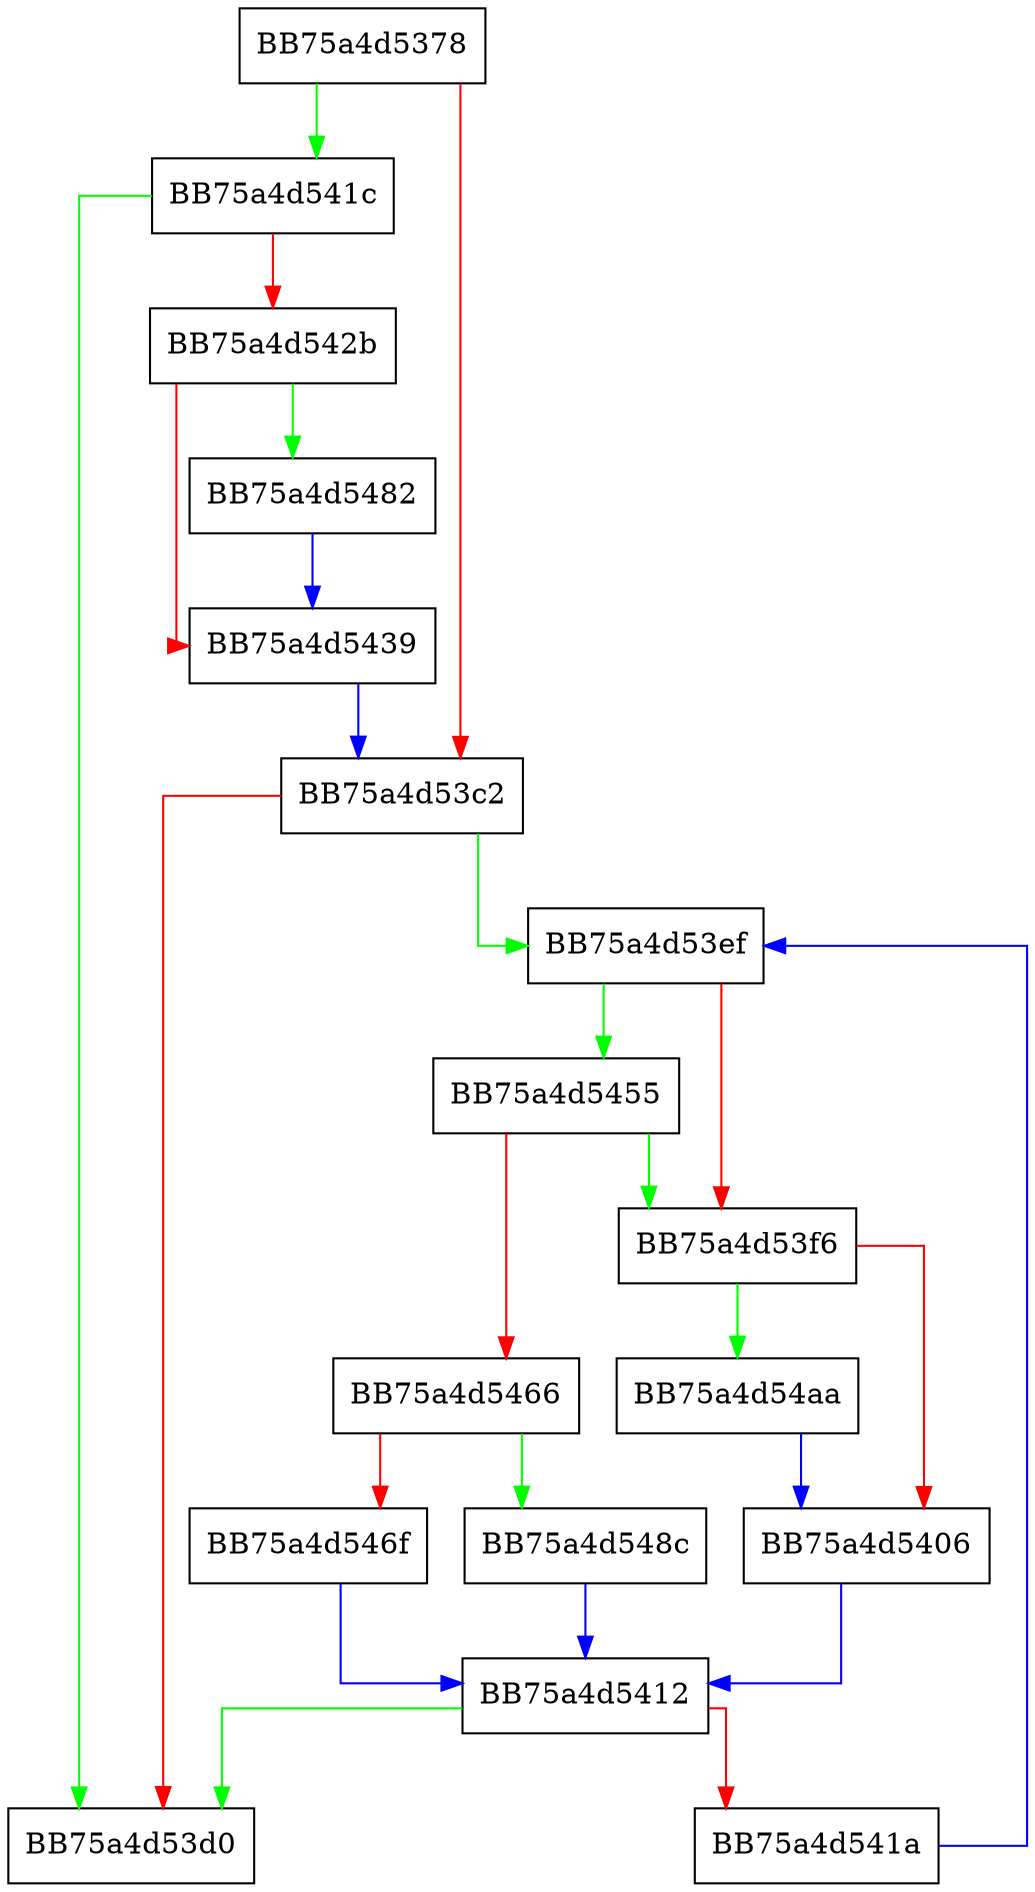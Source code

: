 digraph add_s {
  node [shape="box"];
  graph [splines=ortho];
  BB75a4d5378 -> BB75a4d541c [color="green"];
  BB75a4d5378 -> BB75a4d53c2 [color="red"];
  BB75a4d53c2 -> BB75a4d53ef [color="green"];
  BB75a4d53c2 -> BB75a4d53d0 [color="red"];
  BB75a4d53ef -> BB75a4d5455 [color="green"];
  BB75a4d53ef -> BB75a4d53f6 [color="red"];
  BB75a4d53f6 -> BB75a4d54aa [color="green"];
  BB75a4d53f6 -> BB75a4d5406 [color="red"];
  BB75a4d5406 -> BB75a4d5412 [color="blue"];
  BB75a4d5412 -> BB75a4d53d0 [color="green"];
  BB75a4d5412 -> BB75a4d541a [color="red"];
  BB75a4d541a -> BB75a4d53ef [color="blue"];
  BB75a4d541c -> BB75a4d53d0 [color="green"];
  BB75a4d541c -> BB75a4d542b [color="red"];
  BB75a4d542b -> BB75a4d5482 [color="green"];
  BB75a4d542b -> BB75a4d5439 [color="red"];
  BB75a4d5439 -> BB75a4d53c2 [color="blue"];
  BB75a4d5455 -> BB75a4d53f6 [color="green"];
  BB75a4d5455 -> BB75a4d5466 [color="red"];
  BB75a4d5466 -> BB75a4d548c [color="green"];
  BB75a4d5466 -> BB75a4d546f [color="red"];
  BB75a4d546f -> BB75a4d5412 [color="blue"];
  BB75a4d5482 -> BB75a4d5439 [color="blue"];
  BB75a4d548c -> BB75a4d5412 [color="blue"];
  BB75a4d54aa -> BB75a4d5406 [color="blue"];
}